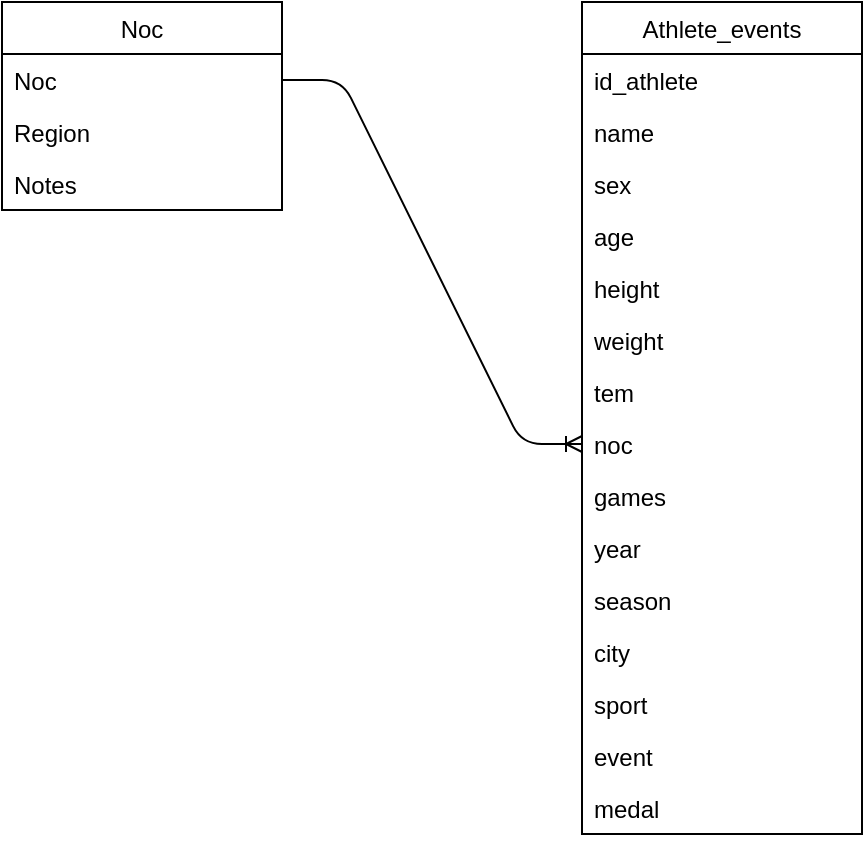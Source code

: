 <mxfile version="14.1.8" type="device"><diagram id="C5RBs43oDa-KdzZeNtuy" name="Page-1"><mxGraphModel dx="1086" dy="806" grid="1" gridSize="10" guides="1" tooltips="1" connect="1" arrows="1" fold="1" page="1" pageScale="1" pageWidth="827" pageHeight="1169" math="0" shadow="0"><root><mxCell id="WIyWlLk6GJQsqaUBKTNV-0"/><mxCell id="WIyWlLk6GJQsqaUBKTNV-1" parent="WIyWlLk6GJQsqaUBKTNV-0"/><mxCell id="7T8FDKNu02bXM8hnCdqv-0" value="Noc" style="swimlane;fontStyle=0;childLayout=stackLayout;horizontal=1;startSize=26;fillColor=none;horizontalStack=0;resizeParent=1;resizeParentMax=0;resizeLast=0;collapsible=1;marginBottom=0;" vertex="1" parent="WIyWlLk6GJQsqaUBKTNV-1"><mxGeometry x="50" y="190" width="140" height="104" as="geometry"/></mxCell><mxCell id="7T8FDKNu02bXM8hnCdqv-1" value="Noc" style="text;strokeColor=none;fillColor=none;align=left;verticalAlign=top;spacingLeft=4;spacingRight=4;overflow=hidden;rotatable=0;points=[[0,0.5],[1,0.5]];portConstraint=eastwest;" vertex="1" parent="7T8FDKNu02bXM8hnCdqv-0"><mxGeometry y="26" width="140" height="26" as="geometry"/></mxCell><mxCell id="7T8FDKNu02bXM8hnCdqv-2" value="Region" style="text;strokeColor=none;fillColor=none;align=left;verticalAlign=top;spacingLeft=4;spacingRight=4;overflow=hidden;rotatable=0;points=[[0,0.5],[1,0.5]];portConstraint=eastwest;" vertex="1" parent="7T8FDKNu02bXM8hnCdqv-0"><mxGeometry y="52" width="140" height="26" as="geometry"/></mxCell><mxCell id="7T8FDKNu02bXM8hnCdqv-3" value="Notes" style="text;strokeColor=none;fillColor=none;align=left;verticalAlign=top;spacingLeft=4;spacingRight=4;overflow=hidden;rotatable=0;points=[[0,0.5],[1,0.5]];portConstraint=eastwest;" vertex="1" parent="7T8FDKNu02bXM8hnCdqv-0"><mxGeometry y="78" width="140" height="26" as="geometry"/></mxCell><mxCell id="7T8FDKNu02bXM8hnCdqv-4" value="Athlete_events" style="swimlane;fontStyle=0;childLayout=stackLayout;horizontal=1;startSize=26;fillColor=none;horizontalStack=0;resizeParent=1;resizeParentMax=0;resizeLast=0;collapsible=1;marginBottom=0;" vertex="1" parent="WIyWlLk6GJQsqaUBKTNV-1"><mxGeometry x="340" y="190" width="140" height="416" as="geometry"/></mxCell><mxCell id="7T8FDKNu02bXM8hnCdqv-5" value="id_athlete" style="text;strokeColor=none;fillColor=none;align=left;verticalAlign=top;spacingLeft=4;spacingRight=4;overflow=hidden;rotatable=0;points=[[0,0.5],[1,0.5]];portConstraint=eastwest;" vertex="1" parent="7T8FDKNu02bXM8hnCdqv-4"><mxGeometry y="26" width="140" height="26" as="geometry"/></mxCell><mxCell id="7T8FDKNu02bXM8hnCdqv-6" value="name" style="text;strokeColor=none;fillColor=none;align=left;verticalAlign=top;spacingLeft=4;spacingRight=4;overflow=hidden;rotatable=0;points=[[0,0.5],[1,0.5]];portConstraint=eastwest;" vertex="1" parent="7T8FDKNu02bXM8hnCdqv-4"><mxGeometry y="52" width="140" height="26" as="geometry"/></mxCell><mxCell id="7T8FDKNu02bXM8hnCdqv-7" value="sex" style="text;strokeColor=none;fillColor=none;align=left;verticalAlign=top;spacingLeft=4;spacingRight=4;overflow=hidden;rotatable=0;points=[[0,0.5],[1,0.5]];portConstraint=eastwest;" vertex="1" parent="7T8FDKNu02bXM8hnCdqv-4"><mxGeometry y="78" width="140" height="26" as="geometry"/></mxCell><mxCell id="7T8FDKNu02bXM8hnCdqv-8" value="age" style="text;strokeColor=none;fillColor=none;align=left;verticalAlign=top;spacingLeft=4;spacingRight=4;overflow=hidden;rotatable=0;points=[[0,0.5],[1,0.5]];portConstraint=eastwest;" vertex="1" parent="7T8FDKNu02bXM8hnCdqv-4"><mxGeometry y="104" width="140" height="26" as="geometry"/></mxCell><mxCell id="7T8FDKNu02bXM8hnCdqv-10" value="height" style="text;strokeColor=none;fillColor=none;align=left;verticalAlign=top;spacingLeft=4;spacingRight=4;overflow=hidden;rotatable=0;points=[[0,0.5],[1,0.5]];portConstraint=eastwest;" vertex="1" parent="7T8FDKNu02bXM8hnCdqv-4"><mxGeometry y="130" width="140" height="26" as="geometry"/></mxCell><mxCell id="7T8FDKNu02bXM8hnCdqv-12" value="weight" style="text;strokeColor=none;fillColor=none;align=left;verticalAlign=top;spacingLeft=4;spacingRight=4;overflow=hidden;rotatable=0;points=[[0,0.5],[1,0.5]];portConstraint=eastwest;" vertex="1" parent="7T8FDKNu02bXM8hnCdqv-4"><mxGeometry y="156" width="140" height="26" as="geometry"/></mxCell><mxCell id="7T8FDKNu02bXM8hnCdqv-11" value="tem" style="text;strokeColor=none;fillColor=none;align=left;verticalAlign=top;spacingLeft=4;spacingRight=4;overflow=hidden;rotatable=0;points=[[0,0.5],[1,0.5]];portConstraint=eastwest;" vertex="1" parent="7T8FDKNu02bXM8hnCdqv-4"><mxGeometry y="182" width="140" height="26" as="geometry"/></mxCell><mxCell id="7T8FDKNu02bXM8hnCdqv-13" value="noc" style="text;strokeColor=none;fillColor=none;align=left;verticalAlign=top;spacingLeft=4;spacingRight=4;overflow=hidden;rotatable=0;points=[[0,0.5],[1,0.5]];portConstraint=eastwest;" vertex="1" parent="7T8FDKNu02bXM8hnCdqv-4"><mxGeometry y="208" width="140" height="26" as="geometry"/></mxCell><mxCell id="7T8FDKNu02bXM8hnCdqv-14" value="games" style="text;strokeColor=none;fillColor=none;align=left;verticalAlign=top;spacingLeft=4;spacingRight=4;overflow=hidden;rotatable=0;points=[[0,0.5],[1,0.5]];portConstraint=eastwest;" vertex="1" parent="7T8FDKNu02bXM8hnCdqv-4"><mxGeometry y="234" width="140" height="26" as="geometry"/></mxCell><mxCell id="7T8FDKNu02bXM8hnCdqv-15" value="year" style="text;strokeColor=none;fillColor=none;align=left;verticalAlign=top;spacingLeft=4;spacingRight=4;overflow=hidden;rotatable=0;points=[[0,0.5],[1,0.5]];portConstraint=eastwest;" vertex="1" parent="7T8FDKNu02bXM8hnCdqv-4"><mxGeometry y="260" width="140" height="26" as="geometry"/></mxCell><mxCell id="7T8FDKNu02bXM8hnCdqv-16" value="season" style="text;strokeColor=none;fillColor=none;align=left;verticalAlign=top;spacingLeft=4;spacingRight=4;overflow=hidden;rotatable=0;points=[[0,0.5],[1,0.5]];portConstraint=eastwest;" vertex="1" parent="7T8FDKNu02bXM8hnCdqv-4"><mxGeometry y="286" width="140" height="26" as="geometry"/></mxCell><mxCell id="7T8FDKNu02bXM8hnCdqv-17" value="city" style="text;strokeColor=none;fillColor=none;align=left;verticalAlign=top;spacingLeft=4;spacingRight=4;overflow=hidden;rotatable=0;points=[[0,0.5],[1,0.5]];portConstraint=eastwest;" vertex="1" parent="7T8FDKNu02bXM8hnCdqv-4"><mxGeometry y="312" width="140" height="26" as="geometry"/></mxCell><mxCell id="7T8FDKNu02bXM8hnCdqv-18" value="sport" style="text;strokeColor=none;fillColor=none;align=left;verticalAlign=top;spacingLeft=4;spacingRight=4;overflow=hidden;rotatable=0;points=[[0,0.5],[1,0.5]];portConstraint=eastwest;" vertex="1" parent="7T8FDKNu02bXM8hnCdqv-4"><mxGeometry y="338" width="140" height="26" as="geometry"/></mxCell><mxCell id="7T8FDKNu02bXM8hnCdqv-19" value="event" style="text;strokeColor=none;fillColor=none;align=left;verticalAlign=top;spacingLeft=4;spacingRight=4;overflow=hidden;rotatable=0;points=[[0,0.5],[1,0.5]];portConstraint=eastwest;" vertex="1" parent="7T8FDKNu02bXM8hnCdqv-4"><mxGeometry y="364" width="140" height="26" as="geometry"/></mxCell><mxCell id="7T8FDKNu02bXM8hnCdqv-20" value="medal" style="text;strokeColor=none;fillColor=none;align=left;verticalAlign=top;spacingLeft=4;spacingRight=4;overflow=hidden;rotatable=0;points=[[0,0.5],[1,0.5]];portConstraint=eastwest;" vertex="1" parent="7T8FDKNu02bXM8hnCdqv-4"><mxGeometry y="390" width="140" height="26" as="geometry"/></mxCell><mxCell id="7T8FDKNu02bXM8hnCdqv-22" value="" style="edgeStyle=entityRelationEdgeStyle;fontSize=12;html=1;endArrow=ERoneToMany;exitX=1;exitY=0.5;exitDx=0;exitDy=0;entryX=0;entryY=0.5;entryDx=0;entryDy=0;" edge="1" parent="WIyWlLk6GJQsqaUBKTNV-1" source="7T8FDKNu02bXM8hnCdqv-1" target="7T8FDKNu02bXM8hnCdqv-13"><mxGeometry width="100" height="100" relative="1" as="geometry"><mxPoint x="200" y="340" as="sourcePoint"/><mxPoint x="300" y="240" as="targetPoint"/></mxGeometry></mxCell></root></mxGraphModel></diagram></mxfile>